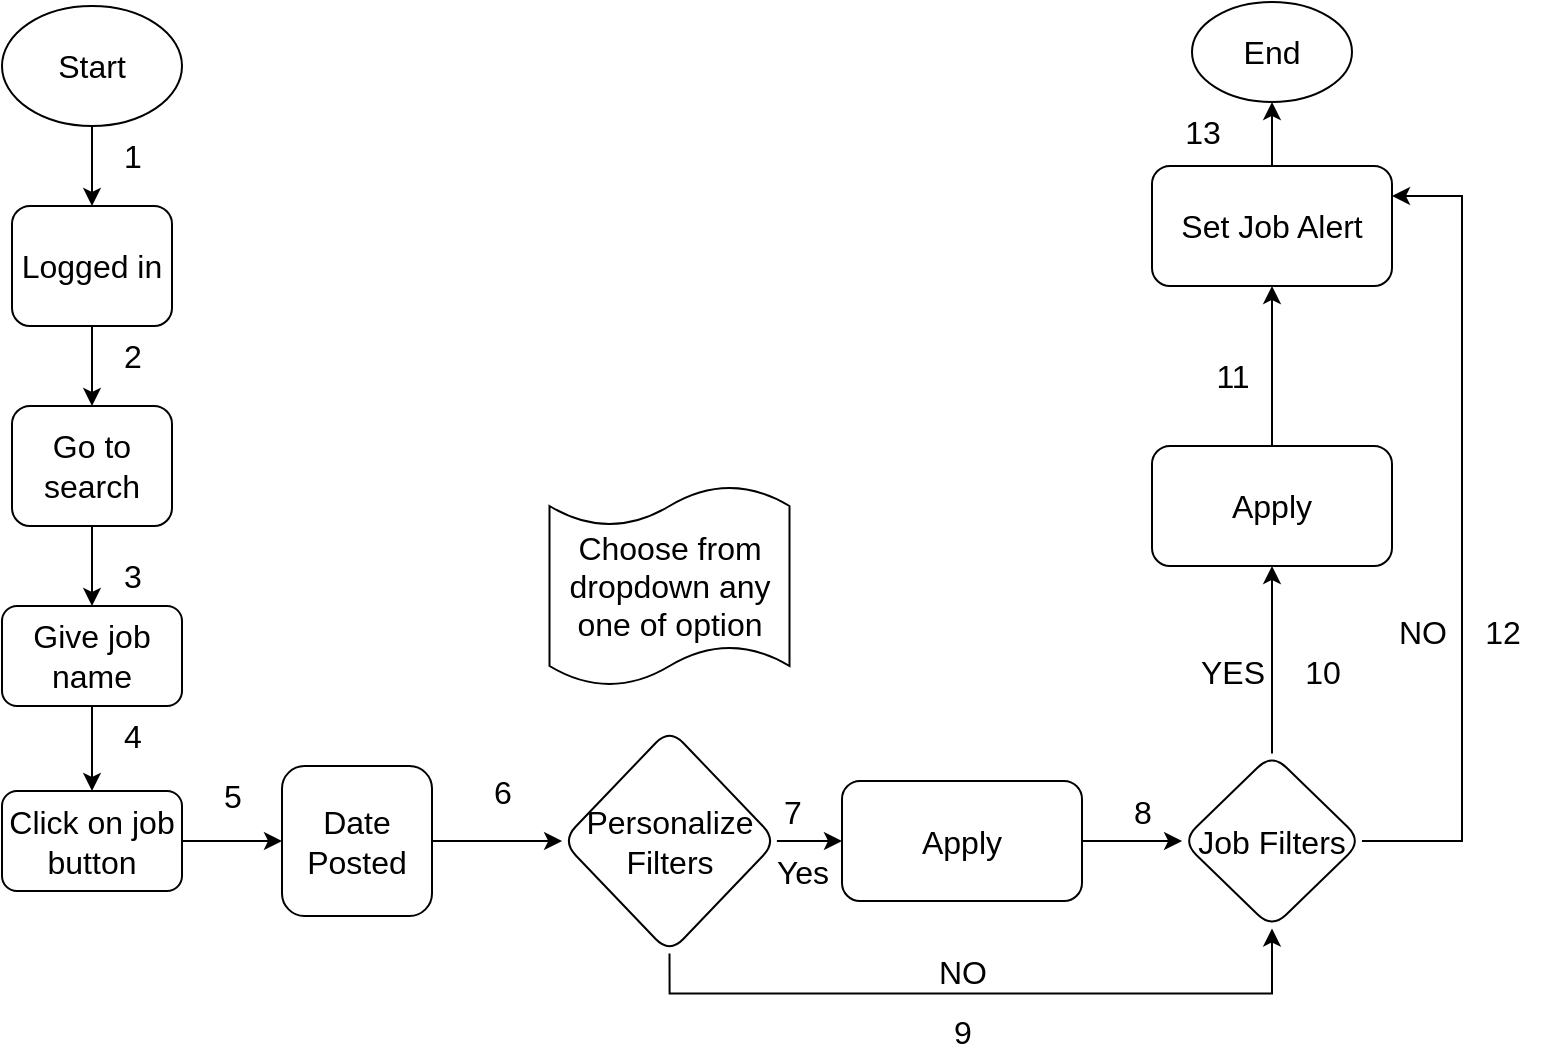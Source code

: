 <mxfile version="21.6.6" type="device">
  <diagram name="Page-1" id="WjN0-nkcvjAAvq8RyCTl">
    <mxGraphModel dx="1173" dy="595" grid="1" gridSize="10" guides="1" tooltips="1" connect="1" arrows="1" fold="1" page="1" pageScale="1" pageWidth="850" pageHeight="1100" math="0" shadow="0">
      <root>
        <mxCell id="0" />
        <mxCell id="1" parent="0" />
        <mxCell id="H6TyG1eIaNjf7FDL501u-1" value="" style="edgeStyle=orthogonalEdgeStyle;rounded=0;orthogonalLoop=1;jettySize=auto;html=1;fontSize=16;" parent="1" source="H6TyG1eIaNjf7FDL501u-2" target="H6TyG1eIaNjf7FDL501u-4" edge="1">
          <mxGeometry relative="1" as="geometry" />
        </mxCell>
        <mxCell id="H6TyG1eIaNjf7FDL501u-2" value="Start" style="ellipse;whiteSpace=wrap;html=1;fontSize=16;" parent="1" vertex="1">
          <mxGeometry x="90" y="70" width="90" height="60" as="geometry" />
        </mxCell>
        <mxCell id="H6TyG1eIaNjf7FDL501u-3" value="" style="edgeStyle=orthogonalEdgeStyle;rounded=0;orthogonalLoop=1;jettySize=auto;html=1;fontSize=16;" parent="1" source="H6TyG1eIaNjf7FDL501u-4" target="H6TyG1eIaNjf7FDL501u-6" edge="1">
          <mxGeometry relative="1" as="geometry" />
        </mxCell>
        <mxCell id="H6TyG1eIaNjf7FDL501u-4" value="Logged in" style="rounded=1;whiteSpace=wrap;html=1;fontSize=16;" parent="1" vertex="1">
          <mxGeometry x="95" y="170" width="80" height="60" as="geometry" />
        </mxCell>
        <mxCell id="H6TyG1eIaNjf7FDL501u-5" value="" style="edgeStyle=orthogonalEdgeStyle;rounded=0;orthogonalLoop=1;jettySize=auto;html=1;fontSize=16;" parent="1" source="H6TyG1eIaNjf7FDL501u-6" target="H6TyG1eIaNjf7FDL501u-8" edge="1">
          <mxGeometry relative="1" as="geometry" />
        </mxCell>
        <mxCell id="H6TyG1eIaNjf7FDL501u-6" value="Go to search" style="whiteSpace=wrap;html=1;rounded=1;fontSize=16;" parent="1" vertex="1">
          <mxGeometry x="95" y="270" width="80" height="60" as="geometry" />
        </mxCell>
        <mxCell id="H6TyG1eIaNjf7FDL501u-7" value="" style="edgeStyle=orthogonalEdgeStyle;rounded=0;orthogonalLoop=1;jettySize=auto;html=1;fontSize=16;" parent="1" source="H6TyG1eIaNjf7FDL501u-8" target="H6TyG1eIaNjf7FDL501u-10" edge="1">
          <mxGeometry relative="1" as="geometry" />
        </mxCell>
        <mxCell id="H6TyG1eIaNjf7FDL501u-8" value="Give job name" style="whiteSpace=wrap;html=1;rounded=1;fontSize=16;" parent="1" vertex="1">
          <mxGeometry x="90" y="370" width="90" height="50" as="geometry" />
        </mxCell>
        <mxCell id="H6TyG1eIaNjf7FDL501u-9" value="" style="edgeStyle=orthogonalEdgeStyle;rounded=0;orthogonalLoop=1;jettySize=auto;html=1;fontSize=16;" parent="1" source="H6TyG1eIaNjf7FDL501u-10" target="H6TyG1eIaNjf7FDL501u-11" edge="1">
          <mxGeometry relative="1" as="geometry" />
        </mxCell>
        <mxCell id="H6TyG1eIaNjf7FDL501u-10" value="Click on job button" style="rounded=1;whiteSpace=wrap;html=1;fontSize=16;" parent="1" vertex="1">
          <mxGeometry x="90" y="462.5" width="90" height="50" as="geometry" />
        </mxCell>
        <mxCell id="H6TyG1eIaNjf7FDL501u-20" value="" style="edgeStyle=orthogonalEdgeStyle;rounded=0;orthogonalLoop=1;jettySize=auto;html=1;fontSize=16;" parent="1" source="H6TyG1eIaNjf7FDL501u-11" target="H6TyG1eIaNjf7FDL501u-19" edge="1">
          <mxGeometry relative="1" as="geometry" />
        </mxCell>
        <mxCell id="H6TyG1eIaNjf7FDL501u-11" value="Date Posted" style="whiteSpace=wrap;html=1;rounded=1;fontSize=16;" parent="1" vertex="1">
          <mxGeometry x="230" y="450" width="75" height="75" as="geometry" />
        </mxCell>
        <mxCell id="H6TyG1eIaNjf7FDL501u-12" value="Choose from dropdown any one of option" style="shape=tape;whiteSpace=wrap;html=1;fontSize=16;size=0.2;" parent="1" vertex="1">
          <mxGeometry x="363.75" y="310" width="120" height="100" as="geometry" />
        </mxCell>
        <mxCell id="H6TyG1eIaNjf7FDL501u-13" value="1" style="text;html=1;align=center;verticalAlign=middle;resizable=0;points=[];autosize=1;strokeColor=none;fillColor=none;fontSize=16;" parent="1" vertex="1">
          <mxGeometry x="140" y="130" width="30" height="30" as="geometry" />
        </mxCell>
        <mxCell id="H6TyG1eIaNjf7FDL501u-14" value="2" style="text;html=1;align=center;verticalAlign=middle;resizable=0;points=[];autosize=1;strokeColor=none;fillColor=none;fontSize=16;" parent="1" vertex="1">
          <mxGeometry x="140" y="230" width="30" height="30" as="geometry" />
        </mxCell>
        <mxCell id="H6TyG1eIaNjf7FDL501u-15" value="3" style="text;html=1;align=center;verticalAlign=middle;resizable=0;points=[];autosize=1;strokeColor=none;fillColor=none;fontSize=16;" parent="1" vertex="1">
          <mxGeometry x="140" y="340" width="30" height="30" as="geometry" />
        </mxCell>
        <mxCell id="H6TyG1eIaNjf7FDL501u-16" value="4" style="text;html=1;align=center;verticalAlign=middle;resizable=0;points=[];autosize=1;strokeColor=none;fillColor=none;fontSize=16;" parent="1" vertex="1">
          <mxGeometry x="140" y="420" width="30" height="30" as="geometry" />
        </mxCell>
        <mxCell id="H6TyG1eIaNjf7FDL501u-17" value="5" style="text;html=1;align=center;verticalAlign=middle;resizable=0;points=[];autosize=1;strokeColor=none;fillColor=none;fontSize=16;" parent="1" vertex="1">
          <mxGeometry x="190" y="450" width="30" height="30" as="geometry" />
        </mxCell>
        <mxCell id="H6TyG1eIaNjf7FDL501u-22" value="" style="edgeStyle=orthogonalEdgeStyle;rounded=0;orthogonalLoop=1;jettySize=auto;html=1;fontSize=16;" parent="1" source="H6TyG1eIaNjf7FDL501u-19" target="H6TyG1eIaNjf7FDL501u-21" edge="1">
          <mxGeometry relative="1" as="geometry" />
        </mxCell>
        <mxCell id="H6TyG1eIaNjf7FDL501u-26" style="edgeStyle=orthogonalEdgeStyle;rounded=0;orthogonalLoop=1;jettySize=auto;html=1;exitX=0.5;exitY=1;exitDx=0;exitDy=0;entryX=0.5;entryY=1;entryDx=0;entryDy=0;fontSize=16;" parent="1" source="H6TyG1eIaNjf7FDL501u-19" target="H6TyG1eIaNjf7FDL501u-23" edge="1">
          <mxGeometry relative="1" as="geometry">
            <mxPoint x="720" y="540" as="targetPoint" />
          </mxGeometry>
        </mxCell>
        <mxCell id="H6TyG1eIaNjf7FDL501u-19" value="Personalize Filters" style="rhombus;whiteSpace=wrap;html=1;fontSize=16;rounded=1;" parent="1" vertex="1">
          <mxGeometry x="370" y="431.25" width="107.5" height="112.5" as="geometry" />
        </mxCell>
        <mxCell id="H6TyG1eIaNjf7FDL501u-24" value="" style="edgeStyle=orthogonalEdgeStyle;rounded=0;orthogonalLoop=1;jettySize=auto;html=1;fontSize=16;" parent="1" source="H6TyG1eIaNjf7FDL501u-21" target="H6TyG1eIaNjf7FDL501u-23" edge="1">
          <mxGeometry relative="1" as="geometry" />
        </mxCell>
        <mxCell id="H6TyG1eIaNjf7FDL501u-21" value="Apply" style="whiteSpace=wrap;html=1;fontSize=16;rounded=1;" parent="1" vertex="1">
          <mxGeometry x="510" y="457.5" width="120" height="60" as="geometry" />
        </mxCell>
        <mxCell id="H6TyG1eIaNjf7FDL501u-28" value="" style="edgeStyle=orthogonalEdgeStyle;rounded=0;orthogonalLoop=1;jettySize=auto;html=1;fontSize=16;" parent="1" source="H6TyG1eIaNjf7FDL501u-23" target="H6TyG1eIaNjf7FDL501u-27" edge="1">
          <mxGeometry relative="1" as="geometry" />
        </mxCell>
        <mxCell id="H6TyG1eIaNjf7FDL501u-33" style="edgeStyle=orthogonalEdgeStyle;rounded=0;orthogonalLoop=1;jettySize=auto;html=1;exitX=1;exitY=0.5;exitDx=0;exitDy=0;entryX=1;entryY=0.25;entryDx=0;entryDy=0;fontSize=16;" parent="1" source="H6TyG1eIaNjf7FDL501u-23" target="H6TyG1eIaNjf7FDL501u-29" edge="1">
          <mxGeometry relative="1" as="geometry">
            <Array as="points">
              <mxPoint x="820" y="488" />
              <mxPoint x="820" y="165" />
            </Array>
          </mxGeometry>
        </mxCell>
        <mxCell id="H6TyG1eIaNjf7FDL501u-23" value="Job Filters" style="rhombus;whiteSpace=wrap;html=1;fontSize=16;rounded=1;" parent="1" vertex="1">
          <mxGeometry x="680" y="443.75" width="90" height="87.5" as="geometry" />
        </mxCell>
        <mxCell id="H6TyG1eIaNjf7FDL501u-30" value="" style="edgeStyle=orthogonalEdgeStyle;rounded=0;orthogonalLoop=1;jettySize=auto;html=1;fontSize=16;" parent="1" source="H6TyG1eIaNjf7FDL501u-27" target="H6TyG1eIaNjf7FDL501u-29" edge="1">
          <mxGeometry relative="1" as="geometry" />
        </mxCell>
        <mxCell id="H6TyG1eIaNjf7FDL501u-27" value="Apply" style="whiteSpace=wrap;html=1;fontSize=16;rounded=1;" parent="1" vertex="1">
          <mxGeometry x="665" y="290" width="120" height="60" as="geometry" />
        </mxCell>
        <mxCell id="H6TyG1eIaNjf7FDL501u-32" value="" style="edgeStyle=orthogonalEdgeStyle;rounded=0;orthogonalLoop=1;jettySize=auto;html=1;fontSize=16;" parent="1" source="H6TyG1eIaNjf7FDL501u-29" target="H6TyG1eIaNjf7FDL501u-31" edge="1">
          <mxGeometry relative="1" as="geometry" />
        </mxCell>
        <mxCell id="H6TyG1eIaNjf7FDL501u-29" value="Set Job Alert" style="whiteSpace=wrap;html=1;fontSize=16;rounded=1;" parent="1" vertex="1">
          <mxGeometry x="665" y="150" width="120" height="60" as="geometry" />
        </mxCell>
        <mxCell id="H6TyG1eIaNjf7FDL501u-31" value="End" style="ellipse;whiteSpace=wrap;html=1;fontSize=16;rounded=1;" parent="1" vertex="1">
          <mxGeometry x="685" y="68" width="80" height="50" as="geometry" />
        </mxCell>
        <mxCell id="H6TyG1eIaNjf7FDL501u-34" value="6" style="text;html=1;align=center;verticalAlign=middle;resizable=0;points=[];autosize=1;strokeColor=none;fillColor=none;fontSize=16;" parent="1" vertex="1">
          <mxGeometry x="325" y="448" width="30" height="30" as="geometry" />
        </mxCell>
        <mxCell id="H6TyG1eIaNjf7FDL501u-35" value="7" style="text;html=1;align=center;verticalAlign=middle;resizable=0;points=[];autosize=1;strokeColor=none;fillColor=none;fontSize=16;" parent="1" vertex="1">
          <mxGeometry x="470" y="457.5" width="30" height="30" as="geometry" />
        </mxCell>
        <mxCell id="2wPahSYXdcrNpw6GBrd_-1" value="8" style="text;html=1;align=center;verticalAlign=middle;resizable=0;points=[];autosize=1;strokeColor=none;fillColor=none;fontSize=16;" vertex="1" parent="1">
          <mxGeometry x="645" y="458" width="30" height="30" as="geometry" />
        </mxCell>
        <mxCell id="2wPahSYXdcrNpw6GBrd_-2" value="NO" style="text;html=1;align=center;verticalAlign=middle;resizable=0;points=[];autosize=1;strokeColor=none;fillColor=none;fontSize=16;" vertex="1" parent="1">
          <mxGeometry x="545" y="538" width="50" height="30" as="geometry" />
        </mxCell>
        <mxCell id="2wPahSYXdcrNpw6GBrd_-3" value="9" style="text;html=1;align=center;verticalAlign=middle;resizable=0;points=[];autosize=1;strokeColor=none;fillColor=none;fontSize=16;" vertex="1" parent="1">
          <mxGeometry x="555" y="568" width="30" height="30" as="geometry" />
        </mxCell>
        <mxCell id="2wPahSYXdcrNpw6GBrd_-4" value="10" style="text;html=1;align=center;verticalAlign=middle;resizable=0;points=[];autosize=1;strokeColor=none;fillColor=none;fontSize=16;" vertex="1" parent="1">
          <mxGeometry x="730" y="388" width="40" height="30" as="geometry" />
        </mxCell>
        <mxCell id="2wPahSYXdcrNpw6GBrd_-5" value="12" style="text;html=1;align=center;verticalAlign=middle;resizable=0;points=[];autosize=1;strokeColor=none;fillColor=none;fontSize=16;" vertex="1" parent="1">
          <mxGeometry x="820" y="368" width="40" height="30" as="geometry" />
        </mxCell>
        <mxCell id="2wPahSYXdcrNpw6GBrd_-6" value="NO" style="text;html=1;align=center;verticalAlign=middle;resizable=0;points=[];autosize=1;strokeColor=none;fillColor=none;fontSize=16;" vertex="1" parent="1">
          <mxGeometry x="775" y="368" width="50" height="30" as="geometry" />
        </mxCell>
        <mxCell id="2wPahSYXdcrNpw6GBrd_-7" value="11" style="text;html=1;align=center;verticalAlign=middle;resizable=0;points=[];autosize=1;strokeColor=none;fillColor=none;fontSize=16;" vertex="1" parent="1">
          <mxGeometry x="685" y="240" width="40" height="30" as="geometry" />
        </mxCell>
        <mxCell id="2wPahSYXdcrNpw6GBrd_-8" value="YES" style="text;html=1;align=center;verticalAlign=middle;resizable=0;points=[];autosize=1;strokeColor=none;fillColor=none;fontSize=16;" vertex="1" parent="1">
          <mxGeometry x="675" y="388" width="60" height="30" as="geometry" />
        </mxCell>
        <mxCell id="2wPahSYXdcrNpw6GBrd_-9" value="13" style="text;html=1;align=center;verticalAlign=middle;resizable=0;points=[];autosize=1;strokeColor=none;fillColor=none;fontSize=16;" vertex="1" parent="1">
          <mxGeometry x="670" y="118" width="40" height="30" as="geometry" />
        </mxCell>
        <mxCell id="2wPahSYXdcrNpw6GBrd_-10" value="Yes" style="text;html=1;align=center;verticalAlign=middle;resizable=0;points=[];autosize=1;strokeColor=none;fillColor=none;fontSize=16;" vertex="1" parent="1">
          <mxGeometry x="465" y="488" width="50" height="30" as="geometry" />
        </mxCell>
      </root>
    </mxGraphModel>
  </diagram>
</mxfile>

